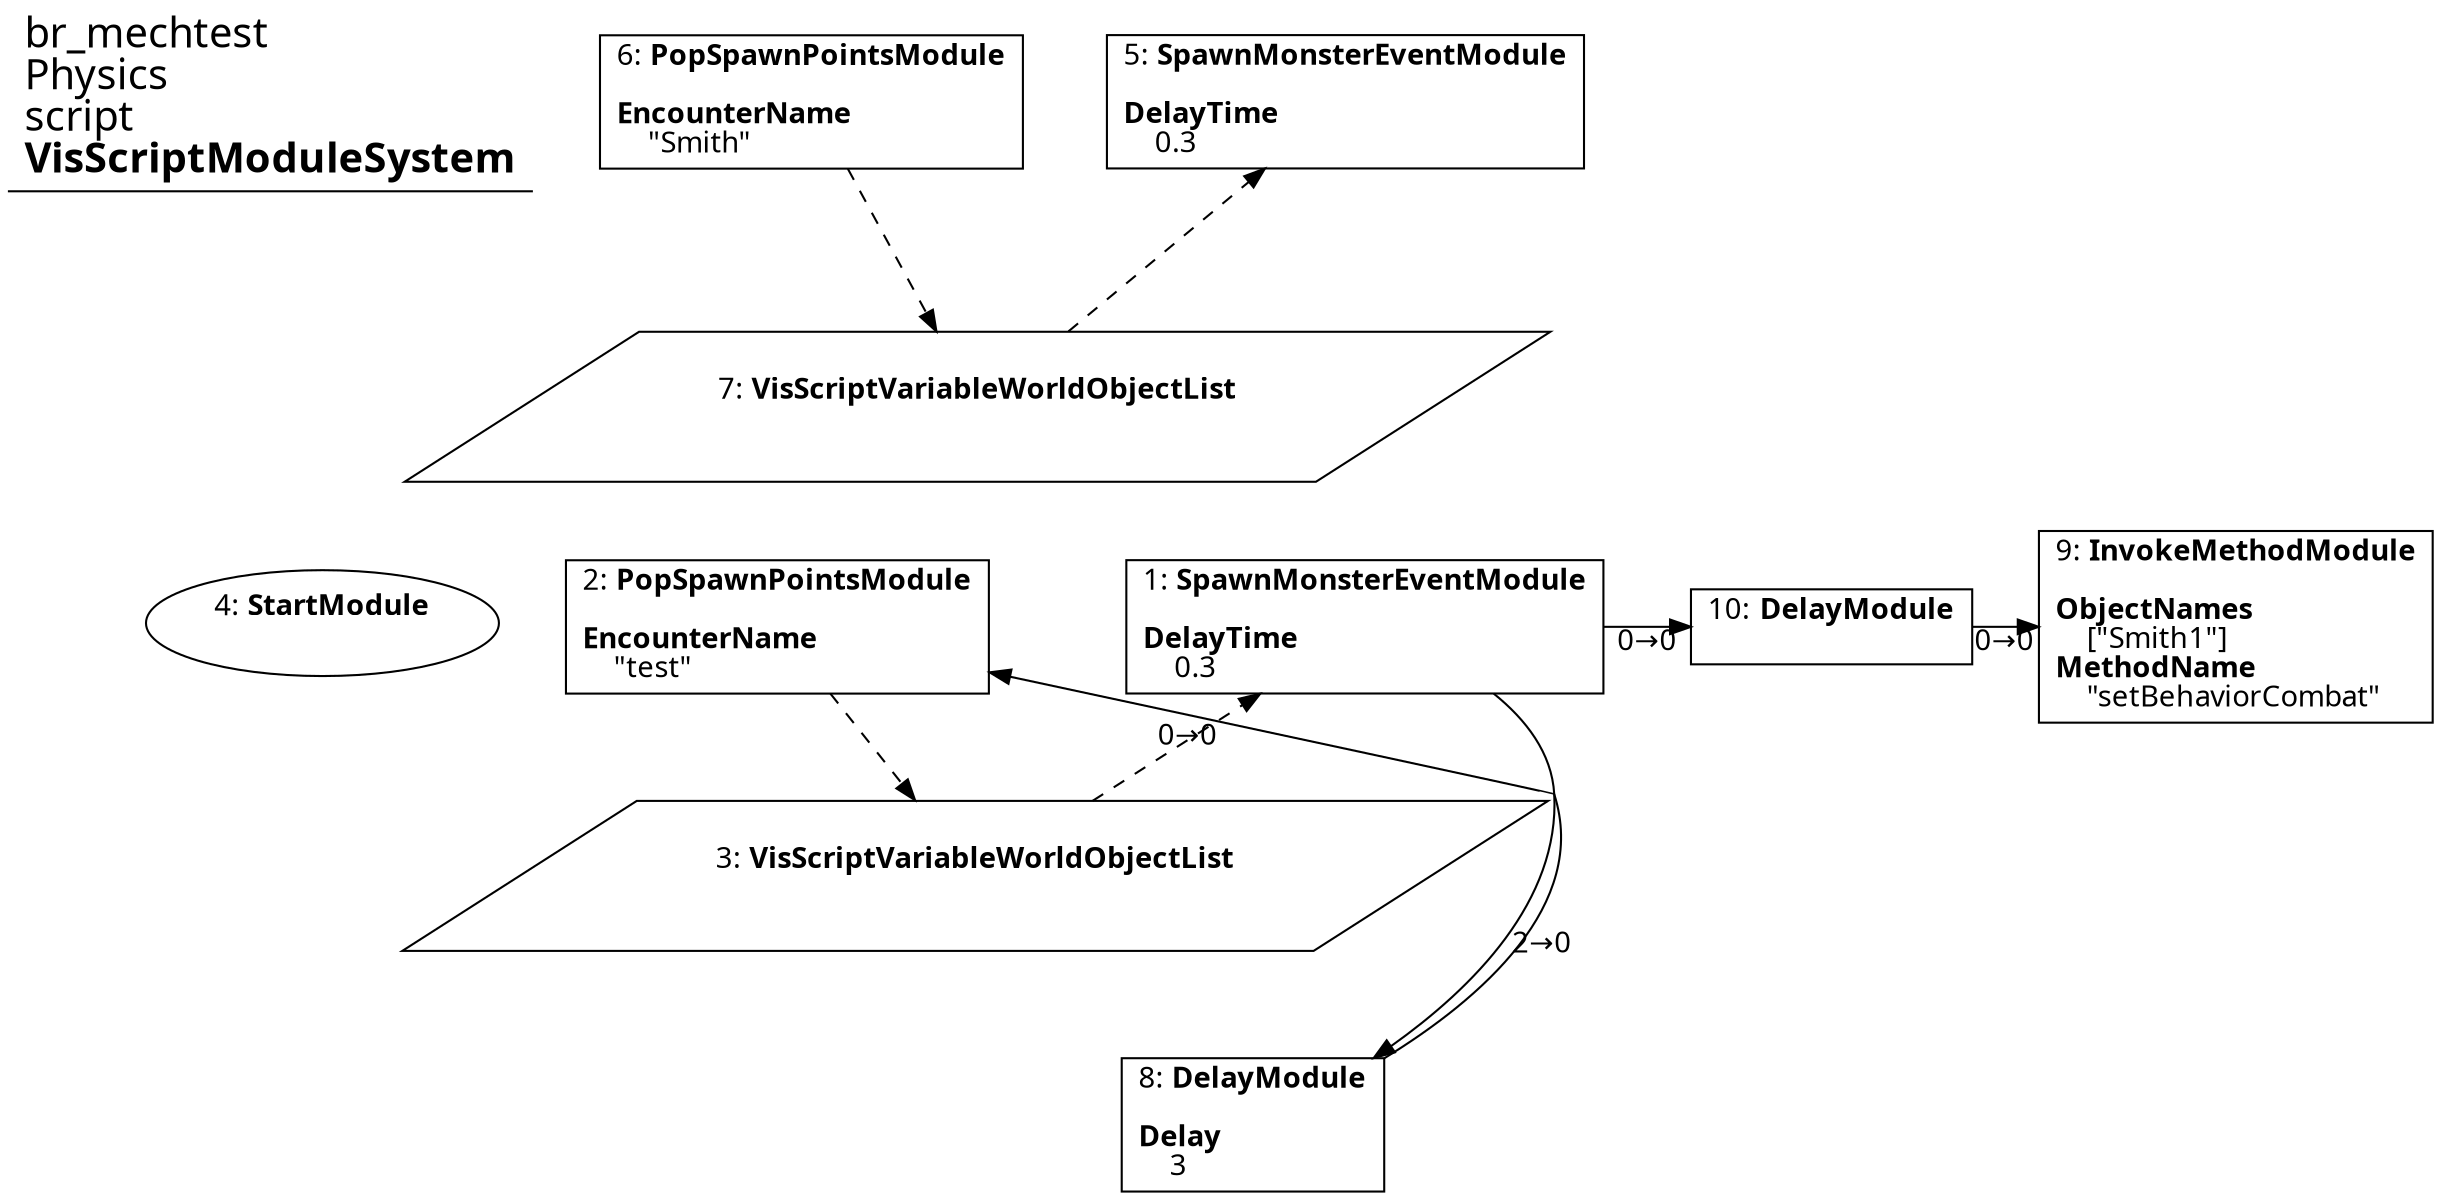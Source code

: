 digraph {
    layout = fdp;
    overlap = prism;
    sep = "+16";
    splines = spline;

    node [ shape = box ];

    graph [ fontname = "Segoe UI" ];
    node [ fontname = "Segoe UI" ];
    edge [ fontname = "Segoe UI" ];

    1 [ label = <1: <b>SpawnMonsterEventModule</b><br/><br/><b>DelayTime</b><br align="left"/>    0.3<br align="left"/>> ];
    1 [ pos = "0.679,-0.25500003!" ];
    1 -> 8 [ label = "2→0" ];
    1 -> 10 [ label = "0→0" ];
    3 -> 1 [ style = dashed ];

    2 [ label = <2: <b>PopSpawnPointsModule</b><br/><br/><b>EncounterName</b><br align="left"/>    &quot;test&quot;<br align="left"/>> ];
    2 [ pos = "0.347,-0.25500003!" ];
    2 -> 3 [ style = dashed ];

    3 [ label = <3: <b>VisScriptVariableWorldObjectList</b><br/><br/>> ];
    3 [ shape = parallelogram ]
    3 [ pos = "0.46300003,-0.393!" ];

    4 [ label = <4: <b>StartModule</b><br/><br/>> ];
    4 [ shape = oval ]
    4 [ pos = "0.108,-0.25300002!" ];

    5 [ label = <5: <b>SpawnMonsterEventModule</b><br/><br/><b>DelayTime</b><br align="left"/>    0.3<br align="left"/>> ];
    5 [ pos = "0.66800004,0.036000002!" ];
    7 -> 5 [ style = dashed ];

    6 [ label = <6: <b>PopSpawnPointsModule</b><br/><br/><b>EncounterName</b><br align="left"/>    &quot;Smith&quot;<br align="left"/>> ];
    6 [ pos = "0.33900002,0.036000002!" ];
    6 -> 7 [ style = dashed ];

    7 [ label = <7: <b>VisScriptVariableWorldObjectList</b><br/><br/>> ];
    7 [ shape = parallelogram ]
    7 [ pos = "0.46400002,-0.133!" ];

    8 [ label = <8: <b>DelayModule</b><br/><br/><b>Delay</b><br align="left"/>    3<br align="left"/>> ];
    8 [ pos = "0.61700004,-0.531!" ];
    8 -> 2 [ label = "0→0" ];

    9 [ label = <9: <b>InvokeMethodModule</b><br/><br/><b>ObjectNames</b><br align="left"/>    [&quot;Smith1&quot;]<br align="left"/><b>MethodName</b><br align="left"/>    &quot;setBehaviorCombat&quot;<br align="left"/>> ];
    9 [ pos = "1.1290001,-0.25500003!" ];

    10 [ label = <10: <b>DelayModule</b><br/><br/>> ];
    10 [ pos = "0.97,-0.25500003!" ];
    10 -> 9 [ label = "0→0" ];

    title [ pos = "0.10700001,0.037!" ];
    title [ shape = underline ];
    title [ label = <<font point-size="20">br_mechtest<br align="left"/>Physics<br align="left"/>script<br align="left"/><b>VisScriptModuleSystem</b><br align="left"/></font>> ];
}
